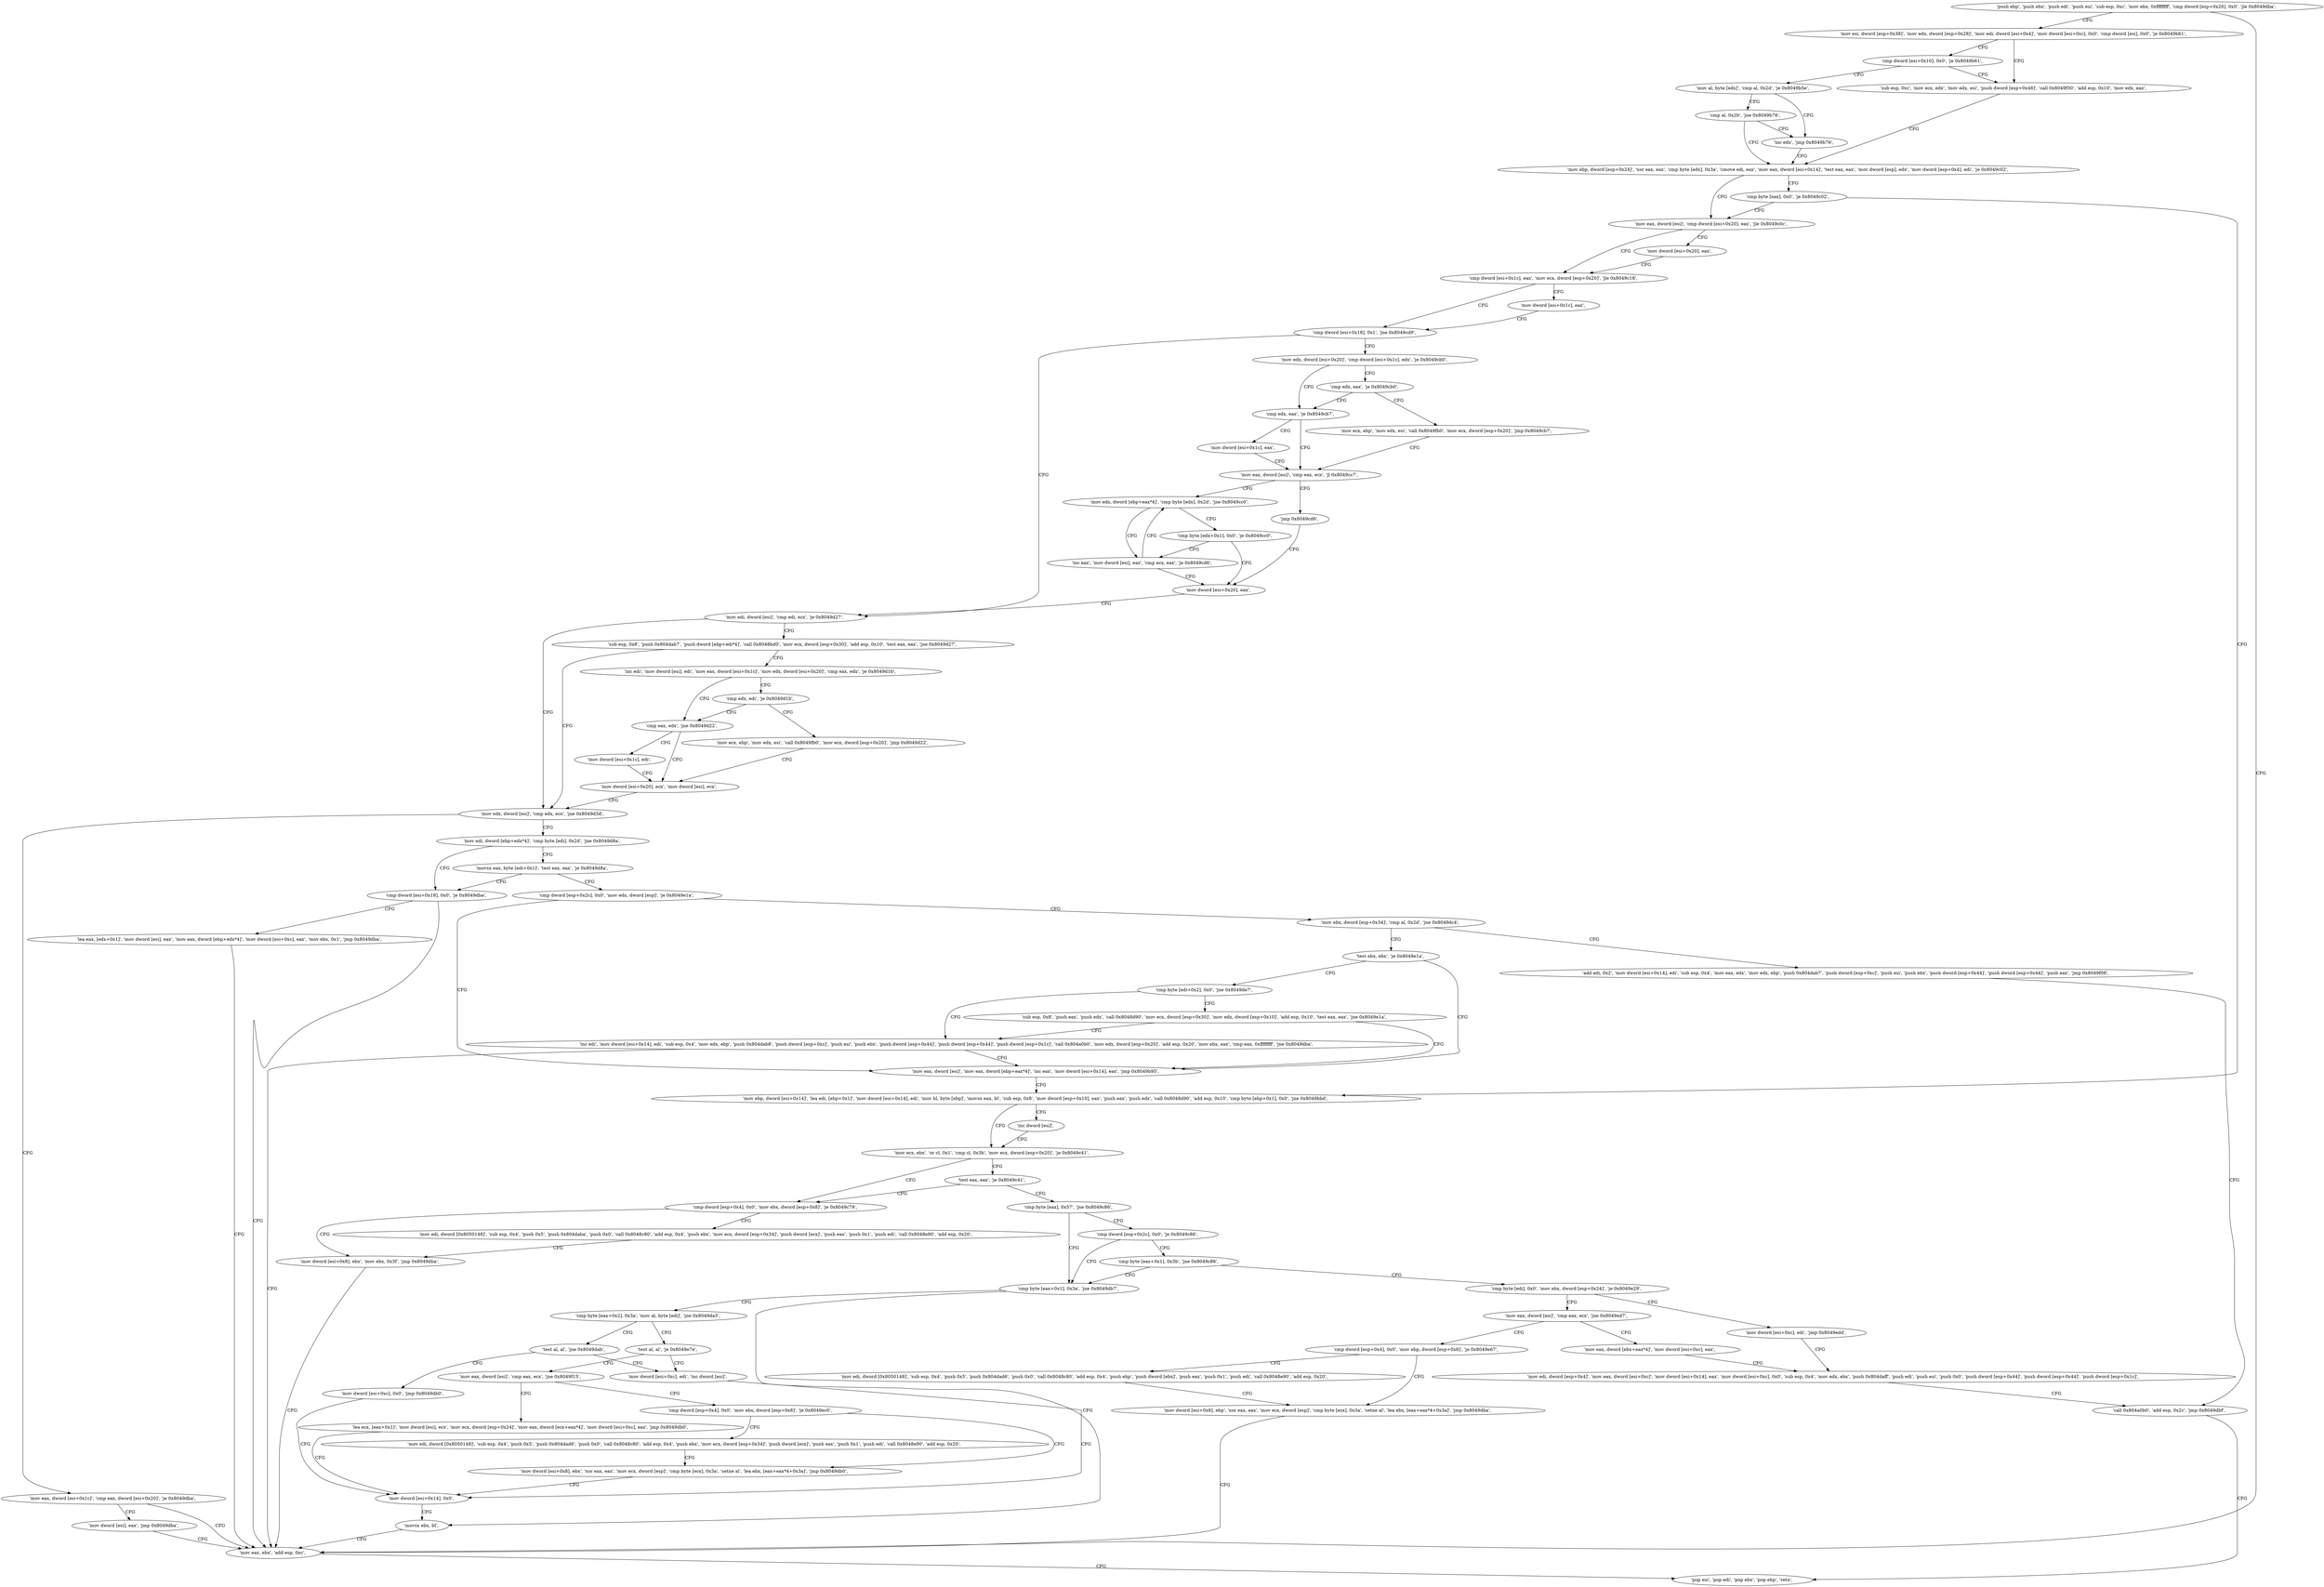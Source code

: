 digraph "func" {
"134519584" [label = "'push ebp', 'push ebx', 'push edi', 'push esi', 'sub esp, 0xc', 'mov ebx, 0xffffffff', 'cmp dword [esp+0x20], 0x0', 'jle 0x8049dba', " ]
"134520250" [label = "'mov eax, ebx', 'add esp, 0xc', " ]
"134519607" [label = "'mov esi, dword [esp+0x38]', 'mov edx, dword [esp+0x28]', 'mov edi, dword [esi+0x4]', 'mov dword [esi+0xc], 0x0', 'cmp dword [esi], 0x0', 'je 0x8049b61', " ]
"134520255" [label = "'pop esi', 'pop edi', 'pop ebx', 'pop ebp', 'retn', " ]
"134519649" [label = "'sub esp, 0xc', 'mov ecx, edx', 'mov edx, esi', 'push dword [esp+0x48]', 'call 0x8049f30', 'add esp, 0x10', 'mov edx, eax', " ]
"134519630" [label = "'cmp dword [esi+0x10], 0x0', 'je 0x8049b61', " ]
"134519670" [label = "'mov ebp, dword [esp+0x24]', 'xor eax, eax', 'cmp byte [edx], 0x3a', 'cmove edi, eax', 'mov eax, dword [esi+0x14]', 'test eax, eax', 'mov dword [esp], edx', 'mov dword [esp+0x4], edi', 'je 0x8049c02', " ]
"134519636" [label = "'mov al, byte [edx]', 'cmp al, 0x2d', 'je 0x8049b5e', " ]
"134519810" [label = "'mov eax, dword [esi]', 'cmp dword [esi+0x20], eax', 'jle 0x8049c0c', " ]
"134519820" [label = "'cmp dword [esi+0x1c], eax', 'mov ecx, dword [esp+0x20]', 'jle 0x8049c18', " ]
"134519817" [label = "'mov dword [esi+0x20], eax', " ]
"134519696" [label = "'cmp byte [eax], 0x0', 'je 0x8049c02', " ]
"134519701" [label = "'mov ebp, dword [esi+0x14]', 'lea edi, [ebp+0x1]', 'mov dword [esi+0x14], edi', 'mov bl, byte [ebp]', 'movsx eax, bl', 'sub esp, 0x8', 'mov dword [esp+0x10], eax', 'push eax', 'push edx', 'call 0x8048d90', 'add esp, 0x10', 'cmp byte [ebp+0x1], 0x0', 'jne 0x8049bbd', " ]
"134519646" [label = "'inc edx', 'jmp 0x8049b76', " ]
"134519642" [label = "'cmp al, 0x2b', 'jne 0x8049b76', " ]
"134519832" [label = "'cmp dword [esi+0x18], 0x1', 'jne 0x8049cd9', " ]
"134519829" [label = "'mov dword [esi+0x1c], eax', " ]
"134519741" [label = "'mov ecx, ebx', 'or cl, 0x1', 'cmp cl, 0x3b', 'mov ecx, dword [esp+0x20]', 'je 0x8049c41', " ]
"134519739" [label = "'inc dword [esi]', " ]
"134520025" [label = "'mov edi, dword [esi]', 'cmp edi, ecx', 'je 0x8049d27', " ]
"134519842" [label = "'mov edx, dword [esi+0x20]', 'cmp dword [esi+0x1c], edx', 'je 0x8049cb0', " ]
"134519873" [label = "'cmp dword [esp+0x4], 0x0', 'mov ebx, dword [esp+0x8]', 'je 0x8049c79', " ]
"134519755" [label = "'test eax, eax', 'je 0x8049c41', " ]
"134520103" [label = "'mov edx, dword [esi]', 'cmp edx, ecx', 'jne 0x8049d3d', " ]
"134520031" [label = "'sub esp, 0x8', 'push 0x804dab7', 'push dword [ebp+edi*4]', 'call 0x8048bd0', 'mov ecx, dword [esp+0x30]', 'add esp, 0x10', 'test eax, eax', 'jne 0x8049d27', " ]
"134519984" [label = "'cmp edx, eax', 'je 0x8049cb7', " ]
"134519854" [label = "'cmp edx, eax', 'je 0x8049cb0', " ]
"134519929" [label = "'mov dword [esi+0x8], ebx', 'mov ebx, 0x3f', 'jmp 0x8049dba', " ]
"134519884" [label = "'mov edi, dword [0x8050148]', 'sub esp, 0x4', 'push 0x5', 'push 0x804daba', 'push 0x0', 'call 0x8048c80', 'add esp, 0x4', 'push ebx', 'mov ecx, dword [esp+0x34]', 'push dword [ecx]', 'push eax', 'push 0x1', 'push edi', 'call 0x8048e90', 'add esp, 0x20', " ]
"134519759" [label = "'cmp byte [eax], 0x57', 'jne 0x8049c86', " ]
"134520125" [label = "'mov edi, dword [ebp+edx*4]', 'cmp byte [edi], 0x2d', 'jne 0x8049d8a', " ]
"134520109" [label = "'mov eax, dword [esi+0x1c]', 'cmp eax, dword [esi+0x20]', 'je 0x8049dba', " ]
"134520059" [label = "'inc edi', 'mov dword [esi], edi', 'mov eax, dword [esi+0x1c]', 'mov edx, dword [esi+0x20]', 'cmp eax, edx', 'je 0x8049d1b', " ]
"134519991" [label = "'mov eax, dword [esi]', 'cmp eax, ecx', 'jl 0x8049cc7', " ]
"134519988" [label = "'mov dword [esi+0x1c], eax', " ]
"134519858" [label = "'mov ecx, ebp', 'mov edx, esi', 'call 0x8049fb0', 'mov ecx, dword [esp+0x20]', 'jmp 0x8049cb7', " ]
"134519942" [label = "'cmp byte [eax+0x1], 0x3a', 'jne 0x8049db7', " ]
"134519768" [label = "'cmp dword [esp+0x2c], 0x0', 'je 0x8049c86', " ]
"134520202" [label = "'cmp dword [esi+0x18], 0x0', 'je 0x8049dba', " ]
"134520134" [label = "'movsx eax, byte [edi+0x1]', 'test eax, eax', 'je 0x8049d8a', " ]
"134520121" [label = "'mov dword [esi], eax', 'jmp 0x8049dba', " ]
"134520091" [label = "'cmp eax, edx', 'jne 0x8049d22', " ]
"134520072" [label = "'cmp edx, edi', 'je 0x8049d1b', " ]
"134520007" [label = "'mov edx, dword [ebp+eax*4]', 'cmp byte [edx], 0x2d', 'jne 0x8049cc0', " ]
"134519997" [label = "'jmp 0x8049cd6', " ]
"134520247" [label = "'movsx ebx, bl', " ]
"134519952" [label = "'cmp byte [eax+0x2], 0x3a', 'mov al, byte [edi]', 'jne 0x8049da3', " ]
"134519779" [label = "'cmp byte [eax+0x1], 0x3b', 'jne 0x8049c86', " ]
"134520208" [label = "'lea eax, [edx+0x1]', 'mov dword [esi], eax', 'mov eax, dword [ebp+edx*4]', 'mov dword [esi+0xc], eax', 'mov ebx, 0x1', 'jmp 0x8049dba', " ]
"134520142" [label = "'cmp dword [esp+0x2c], 0x0', 'mov edx, dword [esp]', 'je 0x8049e1a', " ]
"134520098" [label = "'mov dword [esi+0x20], ecx', 'mov dword [esi], ecx', " ]
"134520095" [label = "'mov dword [esi+0x1c], edi', " ]
"134520076" [label = "'mov ecx, ebp', 'mov edx, esi', 'call 0x8049fb0', 'mov ecx, dword [esp+0x20]', 'jmp 0x8049d22', " ]
"134520000" [label = "'inc eax', 'mov dword [esi], eax', 'cmp ecx, eax', 'je 0x8049cd6', " ]
"134520016" [label = "'cmp byte [edx+0x1], 0x0', 'je 0x8049cc0', " ]
"134520022" [label = "'mov dword [esi+0x20], eax', " ]
"134520227" [label = "'test al, al', 'je 0x8049e7e', " ]
"134519964" [label = "'test al, al', 'jne 0x8049dab', " ]
"134519789" [label = "'cmp byte [edi], 0x0', 'mov ebx, dword [esp+0x24]', 'je 0x8049e29', " ]
"134520346" [label = "'mov eax, dword [esi]', 'mov eax, dword [ebp+eax*4]', 'inc eax', 'mov dword [esi+0x14], eax', 'jmp 0x8049b95', " ]
"134520156" [label = "'mov ebx, dword [esp+0x34]', 'cmp al, 0x2d', 'jne 0x8049dc4', " ]
"134520446" [label = "'mov eax, dword [esi]', 'cmp eax, ecx', 'jne 0x8049f15', " ]
"134520235" [label = "'mov dword [esi+0xc], edi', 'inc dword [esi]', " ]
"134519972" [label = "'mov dword [esi+0xc], 0x0', 'jmp 0x8049db0', " ]
"134520361" [label = "'mov eax, dword [esi]', 'cmp eax, ecx', 'jne 0x8049ed7', " ]
"134519802" [label = "'mov dword [esi+0xc], edi', 'jmp 0x8049edd', " ]
"134520260" [label = "'test ebx, ebx', 'je 0x8049e1a', " ]
"134520164" [label = "'add edi, 0x2', 'mov dword [esi+0x14], edi', 'sub esp, 0x4', 'mov eax, edx', 'mov edx, ebp', 'push 0x804dab7', 'push dword [esp+0xc]', 'push esi', 'push ebx', 'push dword [esp+0x44]', 'push dword [esp+0x44]', 'push eax', 'jmp 0x8049f08', " ]
"134520597" [label = "'lea ecx, [eax+0x1]', 'mov dword [esi], ecx', 'mov ecx, dword [esp+0x24]', 'mov eax, dword [ecx+eax*4]', 'mov dword [esi+0xc], eax', 'jmp 0x8049db0', " ]
"134520456" [label = "'cmp dword [esp+0x4], 0x0', 'mov ebx, dword [esp+0x8]', 'je 0x8049ec0', " ]
"134520240" [label = "'mov dword [esi+0x14], 0x0', " ]
"134520535" [label = "'mov eax, dword [ebx+eax*4]', 'mov dword [esi+0xc], eax', " ]
"134520371" [label = "'cmp dword [esp+0x4], 0x0', 'mov ebp, dword [esp+0x8]', 'je 0x8049e67', " ]
"134520541" [label = "'mov edi, dword [esp+0x4]', 'mov eax, dword [esi+0xc]', 'mov dword [esi+0x14], eax', 'mov dword [esi+0xc], 0x0', 'sub esp, 0x4', 'mov edx, ebx', 'push 0x804daff', 'push edi', 'push esi', 'push 0x0', 'push dword [esp+0x44]', 'push dword [esp+0x44]', 'push dword [esp+0x1c]', " ]
"134520264" [label = "'cmp byte [edi+0x2], 0x0', 'jne 0x8049de7', " ]
"134520584" [label = "'call 0x804a0b0', 'add esp, 0x2c', 'jmp 0x8049dbf', " ]
"134520512" [label = "'mov dword [esi+0x8], ebx', 'xor eax, eax', 'mov ecx, dword [esp]', 'cmp byte [ecx], 0x3a', 'setne al', 'lea ebx, [eax+eax*4+0x3a]', 'jmp 0x8049db0', " ]
"134520467" [label = "'mov edi, dword [0x8050148]', 'sub esp, 0x4', 'push 0x5', 'push 0x804dad6', 'push 0x0', 'call 0x8048c80', 'add esp, 0x4', 'push ebx', 'mov ecx, dword [esp+0x34]', 'push dword [ecx]', 'push eax', 'push 0x1', 'push edi', 'call 0x8048e90', 'add esp, 0x20', " ]
"134520423" [label = "'mov dword [esi+0x8], ebp', 'xor eax, eax', 'mov ecx, dword [esp]', 'cmp byte [ecx], 0x3a', 'setne al', 'lea ebx, [eax+eax*4+0x3a]', 'jmp 0x8049dba', " ]
"134520382" [label = "'mov edi, dword [0x8050148]', 'sub esp, 0x4', 'push 0x5', 'push 0x804dad6', 'push 0x0', 'call 0x8048c80', 'add esp, 0x4', 'push ebp', 'push dword [ebx]', 'push eax', 'push 0x1', 'push edi', 'call 0x8048e90', 'add esp, 0x20', " ]
"134520295" [label = "'inc edi', 'mov dword [esi+0x14], edi', 'sub esp, 0x4', 'mov edx, ebp', 'push 0x804dab8', 'push dword [esp+0xc]', 'push esi', 'push ebx', 'push dword [esp+0x44]', 'push dword [esp+0x44]', 'push dword [esp+0x1c]', 'call 0x804a0b0', 'mov edx, dword [esp+0x20]', 'add esp, 0x20', 'mov ebx, eax', 'cmp eax, 0xffffffff', 'jne 0x8049dba', " ]
"134520270" [label = "'sub esp, 0x8', 'push eax', 'push edx', 'call 0x8048d90', 'mov ecx, dword [esp+0x30]', 'mov edx, dword [esp+0x10]', 'add esp, 0x10', 'test eax, eax', 'jne 0x8049e1a', " ]
"134519584" -> "134520250" [ label = "CFG" ]
"134519584" -> "134519607" [ label = "CFG" ]
"134520250" -> "134520255" [ label = "CFG" ]
"134519607" -> "134519649" [ label = "CFG" ]
"134519607" -> "134519630" [ label = "CFG" ]
"134519649" -> "134519670" [ label = "CFG" ]
"134519630" -> "134519649" [ label = "CFG" ]
"134519630" -> "134519636" [ label = "CFG" ]
"134519670" -> "134519810" [ label = "CFG" ]
"134519670" -> "134519696" [ label = "CFG" ]
"134519636" -> "134519646" [ label = "CFG" ]
"134519636" -> "134519642" [ label = "CFG" ]
"134519810" -> "134519820" [ label = "CFG" ]
"134519810" -> "134519817" [ label = "CFG" ]
"134519820" -> "134519832" [ label = "CFG" ]
"134519820" -> "134519829" [ label = "CFG" ]
"134519817" -> "134519820" [ label = "CFG" ]
"134519696" -> "134519810" [ label = "CFG" ]
"134519696" -> "134519701" [ label = "CFG" ]
"134519701" -> "134519741" [ label = "CFG" ]
"134519701" -> "134519739" [ label = "CFG" ]
"134519646" -> "134519670" [ label = "CFG" ]
"134519642" -> "134519670" [ label = "CFG" ]
"134519642" -> "134519646" [ label = "CFG" ]
"134519832" -> "134520025" [ label = "CFG" ]
"134519832" -> "134519842" [ label = "CFG" ]
"134519829" -> "134519832" [ label = "CFG" ]
"134519741" -> "134519873" [ label = "CFG" ]
"134519741" -> "134519755" [ label = "CFG" ]
"134519739" -> "134519741" [ label = "CFG" ]
"134520025" -> "134520103" [ label = "CFG" ]
"134520025" -> "134520031" [ label = "CFG" ]
"134519842" -> "134519984" [ label = "CFG" ]
"134519842" -> "134519854" [ label = "CFG" ]
"134519873" -> "134519929" [ label = "CFG" ]
"134519873" -> "134519884" [ label = "CFG" ]
"134519755" -> "134519873" [ label = "CFG" ]
"134519755" -> "134519759" [ label = "CFG" ]
"134520103" -> "134520125" [ label = "CFG" ]
"134520103" -> "134520109" [ label = "CFG" ]
"134520031" -> "134520103" [ label = "CFG" ]
"134520031" -> "134520059" [ label = "CFG" ]
"134519984" -> "134519991" [ label = "CFG" ]
"134519984" -> "134519988" [ label = "CFG" ]
"134519854" -> "134519984" [ label = "CFG" ]
"134519854" -> "134519858" [ label = "CFG" ]
"134519929" -> "134520250" [ label = "CFG" ]
"134519884" -> "134519929" [ label = "CFG" ]
"134519759" -> "134519942" [ label = "CFG" ]
"134519759" -> "134519768" [ label = "CFG" ]
"134520125" -> "134520202" [ label = "CFG" ]
"134520125" -> "134520134" [ label = "CFG" ]
"134520109" -> "134520250" [ label = "CFG" ]
"134520109" -> "134520121" [ label = "CFG" ]
"134520059" -> "134520091" [ label = "CFG" ]
"134520059" -> "134520072" [ label = "CFG" ]
"134519991" -> "134520007" [ label = "CFG" ]
"134519991" -> "134519997" [ label = "CFG" ]
"134519988" -> "134519991" [ label = "CFG" ]
"134519858" -> "134519991" [ label = "CFG" ]
"134519942" -> "134520247" [ label = "CFG" ]
"134519942" -> "134519952" [ label = "CFG" ]
"134519768" -> "134519942" [ label = "CFG" ]
"134519768" -> "134519779" [ label = "CFG" ]
"134520202" -> "134520250" [ label = "CFG" ]
"134520202" -> "134520208" [ label = "CFG" ]
"134520134" -> "134520202" [ label = "CFG" ]
"134520134" -> "134520142" [ label = "CFG" ]
"134520121" -> "134520250" [ label = "CFG" ]
"134520091" -> "134520098" [ label = "CFG" ]
"134520091" -> "134520095" [ label = "CFG" ]
"134520072" -> "134520091" [ label = "CFG" ]
"134520072" -> "134520076" [ label = "CFG" ]
"134520007" -> "134520000" [ label = "CFG" ]
"134520007" -> "134520016" [ label = "CFG" ]
"134519997" -> "134520022" [ label = "CFG" ]
"134520247" -> "134520250" [ label = "CFG" ]
"134519952" -> "134520227" [ label = "CFG" ]
"134519952" -> "134519964" [ label = "CFG" ]
"134519779" -> "134519942" [ label = "CFG" ]
"134519779" -> "134519789" [ label = "CFG" ]
"134520208" -> "134520250" [ label = "CFG" ]
"134520142" -> "134520346" [ label = "CFG" ]
"134520142" -> "134520156" [ label = "CFG" ]
"134520098" -> "134520103" [ label = "CFG" ]
"134520095" -> "134520098" [ label = "CFG" ]
"134520076" -> "134520098" [ label = "CFG" ]
"134520000" -> "134520022" [ label = "CFG" ]
"134520000" -> "134520007" [ label = "CFG" ]
"134520016" -> "134520000" [ label = "CFG" ]
"134520016" -> "134520022" [ label = "CFG" ]
"134520022" -> "134520025" [ label = "CFG" ]
"134520227" -> "134520446" [ label = "CFG" ]
"134520227" -> "134520235" [ label = "CFG" ]
"134519964" -> "134520235" [ label = "CFG" ]
"134519964" -> "134519972" [ label = "CFG" ]
"134519789" -> "134520361" [ label = "CFG" ]
"134519789" -> "134519802" [ label = "CFG" ]
"134520346" -> "134519701" [ label = "CFG" ]
"134520156" -> "134520260" [ label = "CFG" ]
"134520156" -> "134520164" [ label = "CFG" ]
"134520446" -> "134520597" [ label = "CFG" ]
"134520446" -> "134520456" [ label = "CFG" ]
"134520235" -> "134520240" [ label = "CFG" ]
"134519972" -> "134520240" [ label = "CFG" ]
"134520361" -> "134520535" [ label = "CFG" ]
"134520361" -> "134520371" [ label = "CFG" ]
"134519802" -> "134520541" [ label = "CFG" ]
"134520260" -> "134520346" [ label = "CFG" ]
"134520260" -> "134520264" [ label = "CFG" ]
"134520164" -> "134520584" [ label = "CFG" ]
"134520597" -> "134520240" [ label = "CFG" ]
"134520456" -> "134520512" [ label = "CFG" ]
"134520456" -> "134520467" [ label = "CFG" ]
"134520240" -> "134520247" [ label = "CFG" ]
"134520535" -> "134520541" [ label = "CFG" ]
"134520371" -> "134520423" [ label = "CFG" ]
"134520371" -> "134520382" [ label = "CFG" ]
"134520541" -> "134520584" [ label = "CFG" ]
"134520264" -> "134520295" [ label = "CFG" ]
"134520264" -> "134520270" [ label = "CFG" ]
"134520584" -> "134520255" [ label = "CFG" ]
"134520512" -> "134520240" [ label = "CFG" ]
"134520467" -> "134520512" [ label = "CFG" ]
"134520423" -> "134520250" [ label = "CFG" ]
"134520382" -> "134520423" [ label = "CFG" ]
"134520295" -> "134520250" [ label = "CFG" ]
"134520295" -> "134520346" [ label = "CFG" ]
"134520270" -> "134520346" [ label = "CFG" ]
"134520270" -> "134520295" [ label = "CFG" ]
}

